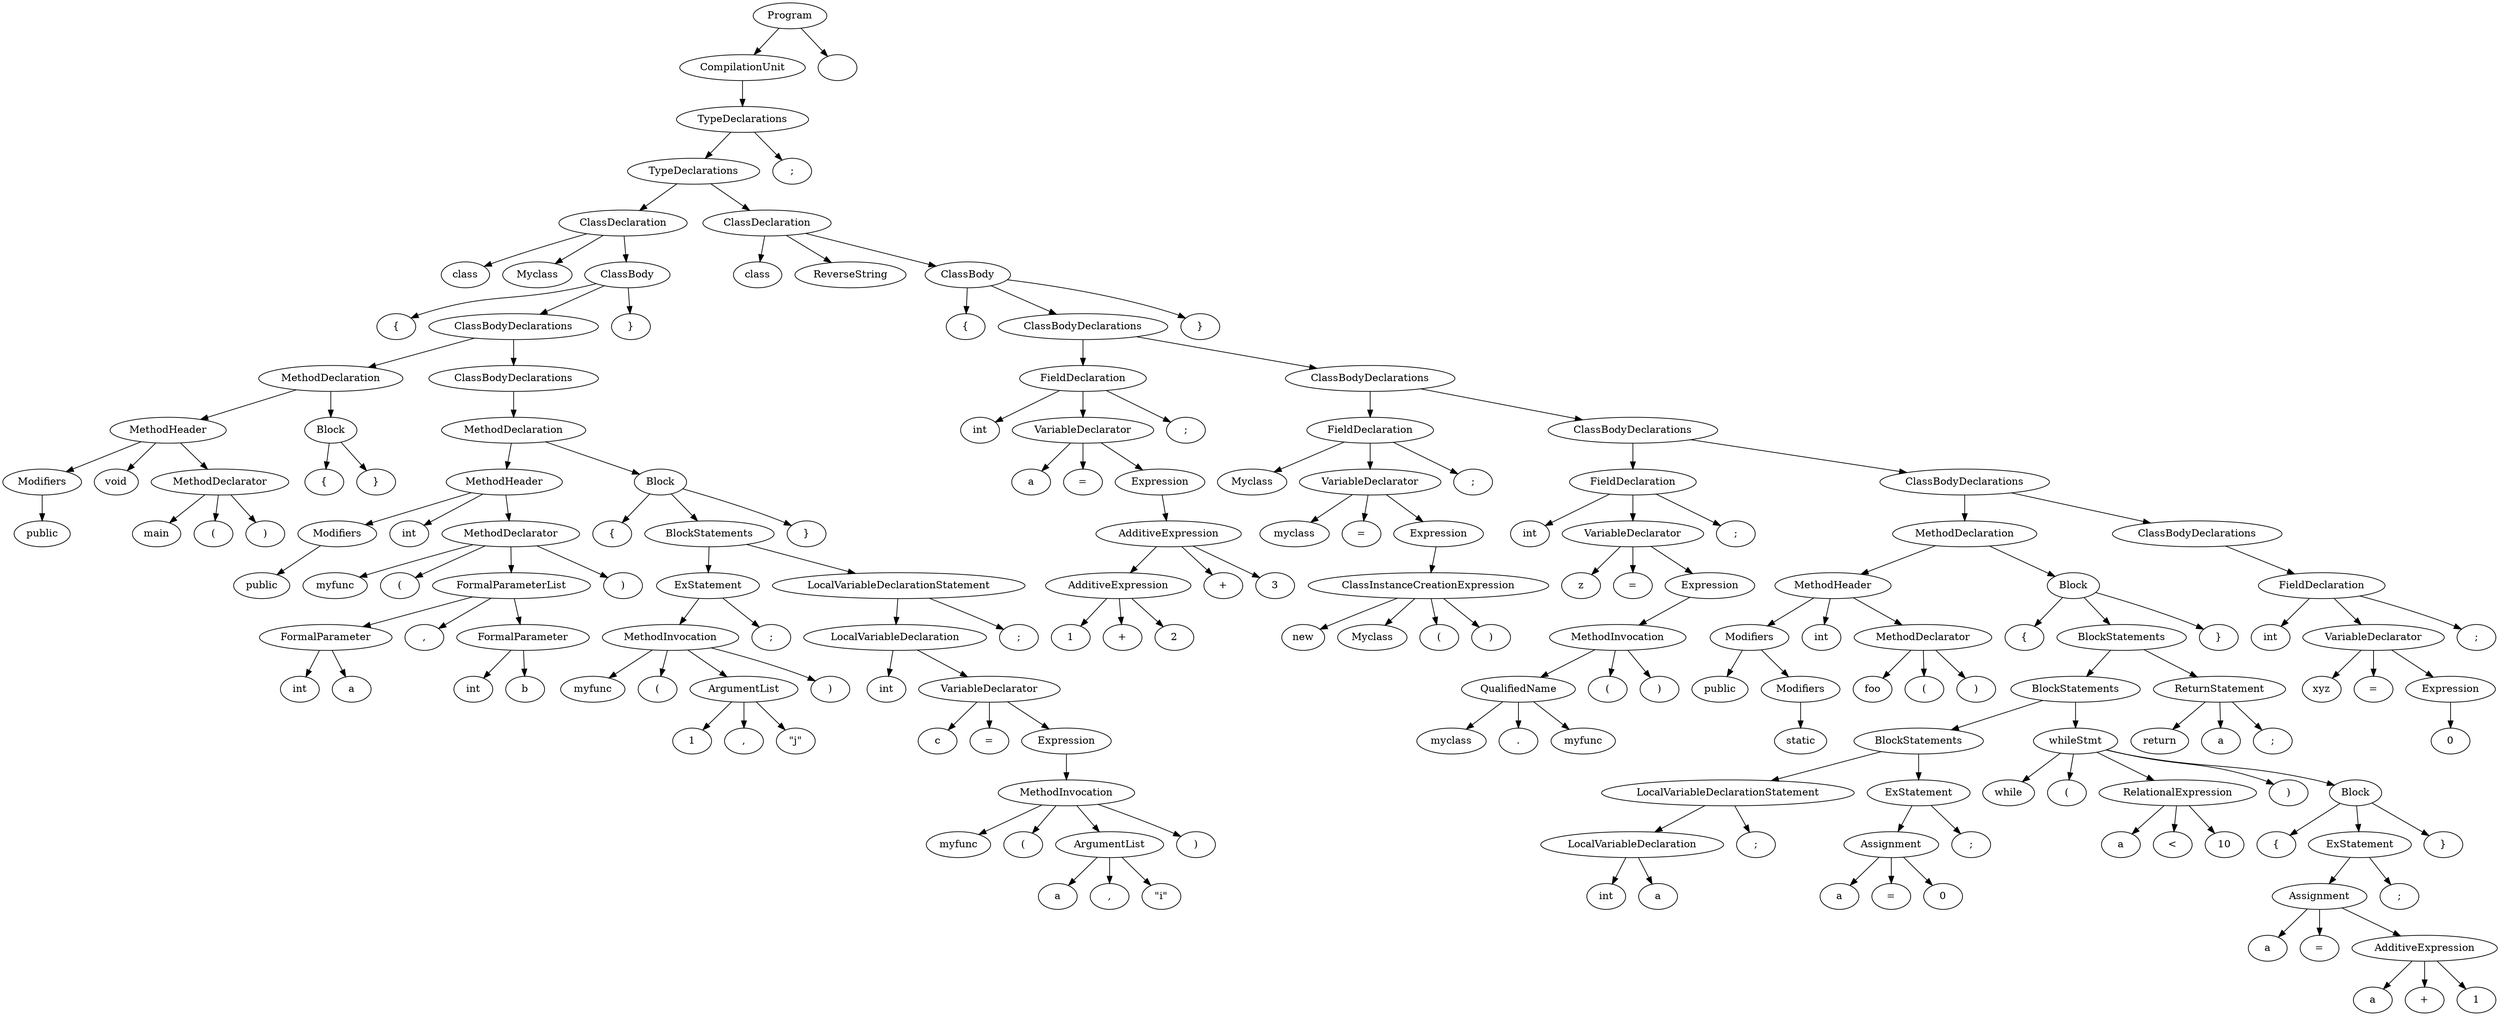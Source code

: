 digraph G {
n1 [label="class"]
n2 [label="Myclass"]
n3 [label="{"]
n4 [label="public"]
n5 [label="Modifiers"]
n5->n4;
n6 [label="void"]
n7 [label="main"]
n8 [label="("]
n9 [label=")"]
n10 [label="MethodDeclarator"]
n10->n9;
n10->n8;
n10->n7;
n11 [label="MethodHeader"]
n11->n10;
n11->n6;
n11->n5;
n12 [label="{"]
n13 [label="}"]
n14 [label="Block"]
n14->n13;
n14->n12;
n15 [label="MethodDeclaration"]
n15->n14;
n15->n11;
n16 [label="public"]
n17 [label="Modifiers"]
n17->n16;
n18 [label="int"]
n19 [label="myfunc"]
n20 [label="("]
n21 [label="int"]
n22 [label="a"]
n23 [label="FormalParameter"]
n23->n22;
n23->n21;
n24 [label=","]
n25 [label="int"]
n26 [label="b"]
n27 [label="FormalParameter"]
n27->n26;
n27->n25;
n28 [label="FormalParameterList"]
n28->n27;
n28->n24;
n28->n23;
n29 [label=")"]
n30 [label="MethodDeclarator"]
n30->n29;
n30->n28;
n30->n20;
n30->n19;
n31 [label="MethodHeader"]
n31->n30;
n31->n18;
n31->n17;
n32 [label="{"]
n33 [label="myfunc"]
n34 [label="("]
n35 [label="1"]
n36 [label=","]
n37 [label="\"j\""]
n38 [label="ArgumentList"]
n38->n37;
n38->n36;
n38->n35;
n39 [label=")"]
n40 [label="MethodInvocation"]
n40->n39;
n40->n38;
n40->n34;
n40->n33;
n41 [label=";"]
n42 [label="ExStatement"]
n42->n41;
n42->n40;
n43 [label="int"]
n44 [label="c"]
n45 [label="="]
n46 [label="myfunc"]
n47 [label="("]
n48 [label="a"]
n49 [label=","]
n50 [label="\"i\""]
n51 [label="ArgumentList"]
n51->n50;
n51->n49;
n51->n48;
n52 [label=")"]
n53 [label="MethodInvocation"]
n53->n52;
n53->n51;
n53->n47;
n53->n46;
n54 [label="Expression"]
n54->n53;
n55 [label="VariableDeclarator"]
n55->n54;
n55->n45;
n55->n44;
n56 [label="LocalVariableDeclaration"]
n56->n55;
n56->n43;
n57 [label=";"]
n58 [label="LocalVariableDeclarationStatement"]
n58->n57;
n58->n56;
n59 [label="BlockStatements"]
n59->n58;
n59->n42;
n60 [label="}"]
n61 [label="Block"]
n61->n60;
n61->n59;
n61->n32;
n62 [label="MethodDeclaration"]
n62->n61;
n62->n31;
n63 [label="ClassBodyDeclarations"]
n63->n62;
n64 [label="ClassBodyDeclarations"]
n64->n63;
n64->n15;
n65 [label="}"]
n66 [label="ClassBody"]
n66->n65;
n66->n64;
n66->n3;
n67 [label="ClassDeclaration"]
n67->n66;
n67->n2;
n67->n1;
n68 [label="class"]
n69 [label="ReverseString"]
n70 [label="{"]
n71 [label="int"]
n72 [label="a"]
n73 [label="="]
n74 [label="1"]
n75 [label="+"]
n76 [label="2"]
n77 [label="AdditiveExpression"]
n77->n76;
n77->n75;
n77->n74;
n78 [label="+"]
n79 [label="3"]
n80 [label="AdditiveExpression"]
n80->n79;
n80->n78;
n80->n77;
n81 [label="Expression"]
n81->n80;
n82 [label="VariableDeclarator"]
n82->n81;
n82->n73;
n82->n72;
n83 [label=";"]
n84 [label="FieldDeclaration"]
n84->n83;
n84->n82;
n84->n71;
n85 [label="Myclass"]
n86 [label="myclass"]
n87 [label="="]
n88 [label="new"]
n89 [label="Myclass"]
n90 [label="("]
n91 [label=")"]
n92 [label="ClassInstanceCreationExpression"]
n92->n91;
n92->n90;
n92->n89;
n92->n88;
n93 [label="Expression"]
n93->n92;
n94 [label="VariableDeclarator"]
n94->n93;
n94->n87;
n94->n86;
n95 [label=";"]
n96 [label="FieldDeclaration"]
n96->n95;
n96->n94;
n96->n85;
n97 [label="int"]
n98 [label="z"]
n99 [label="="]
n100 [label="myclass"]
n101 [label="."]
n102 [label="myfunc"]
n103 [label="QualifiedName"]
n103->n102;
n103->n101;
n103->n100;
n104 [label="("]
n105 [label=")"]
n106 [label="MethodInvocation"]
n106->n105;
n106->n104;
n106->n103;
n107 [label="Expression"]
n107->n106;
n108 [label="VariableDeclarator"]
n108->n107;
n108->n99;
n108->n98;
n109 [label=";"]
n110 [label="FieldDeclaration"]
n110->n109;
n110->n108;
n110->n97;
n111 [label="public"]
n112 [label="static"]
n113 [label="Modifiers"]
n113->n112;
n114 [label="Modifiers"]
n114->n113;
n114->n111;
n115 [label="int"]
n116 [label="foo"]
n117 [label="("]
n118 [label=")"]
n119 [label="MethodDeclarator"]
n119->n118;
n119->n117;
n119->n116;
n120 [label="MethodHeader"]
n120->n119;
n120->n115;
n120->n114;
n121 [label="{"]
n122 [label="int"]
n123 [label="a"]
n124 [label="LocalVariableDeclaration"]
n124->n123;
n124->n122;
n125 [label=";"]
n126 [label="LocalVariableDeclarationStatement"]
n126->n125;
n126->n124;
n127 [label="a"]
n128 [label="="]
n129 [label="0"]
n130 [label="Assignment"]
n130->n129;
n130->n128;
n130->n127;
n131 [label=";"]
n132 [label="ExStatement"]
n132->n131;
n132->n130;
n133 [label="BlockStatements"]
n133->n132;
n133->n126;
n134 [label="while"]
n135 [label="("]
n136 [label="a"]
n137 [label="<"]
n138 [label="10"]
n139 [label="RelationalExpression"]
n139->n138;
n139->n137;
n139->n136;
n140 [label=")"]
n141 [label="{"]
n142 [label="a"]
n143 [label="="]
n144 [label="a"]
n145 [label="+"]
n146 [label="1"]
n147 [label="AdditiveExpression"]
n147->n146;
n147->n145;
n147->n144;
n148 [label="Assignment"]
n148->n147;
n148->n143;
n148->n142;
n149 [label=";"]
n150 [label="ExStatement"]
n150->n149;
n150->n148;
n151 [label="}"]
n152 [label="Block"]
n152->n151;
n152->n150;
n152->n141;
n153 [label="whileStmt"]
n153->n152;
n153->n140;
n153->n139;
n153->n135;
n153->n134;
n154 [label="BlockStatements"]
n154->n153;
n154->n133;
n155 [label="return"]
n156 [label="a"]
n157 [label=";"]
n158 [label="ReturnStatement"]
n158->n157;
n158->n156;
n158->n155;
n159 [label="BlockStatements"]
n159->n158;
n159->n154;
n160 [label="}"]
n161 [label="Block"]
n161->n160;
n161->n159;
n161->n121;
n162 [label="MethodDeclaration"]
n162->n161;
n162->n120;
n163 [label="int"]
n164 [label="xyz"]
n165 [label="="]
n166 [label="0"]
n167 [label="Expression"]
n167->n166;
n168 [label="VariableDeclarator"]
n168->n167;
n168->n165;
n168->n164;
n169 [label=";"]
n170 [label="FieldDeclaration"]
n170->n169;
n170->n168;
n170->n163;
n171 [label="ClassBodyDeclarations"]
n171->n170;
n172 [label="ClassBodyDeclarations"]
n172->n171;
n172->n162;
n173 [label="ClassBodyDeclarations"]
n173->n172;
n173->n110;
n174 [label="ClassBodyDeclarations"]
n174->n173;
n174->n96;
n175 [label="ClassBodyDeclarations"]
n175->n174;
n175->n84;
n176 [label="}"]
n177 [label="ClassBody"]
n177->n176;
n177->n175;
n177->n70;
n178 [label="ClassDeclaration"]
n178->n177;
n178->n69;
n178->n68;
n179 [label="TypeDeclarations"]
n179->n178;
n179->n67;
n180 [label=";"]
n181 [label="TypeDeclarations"]
n181->n180;
n181->n179;
n182 [label="CompilationUnit"]
n182->n181;
n183 [label="Program"]
n183->n184;
n183->n182;
n184 [label=""]
}
